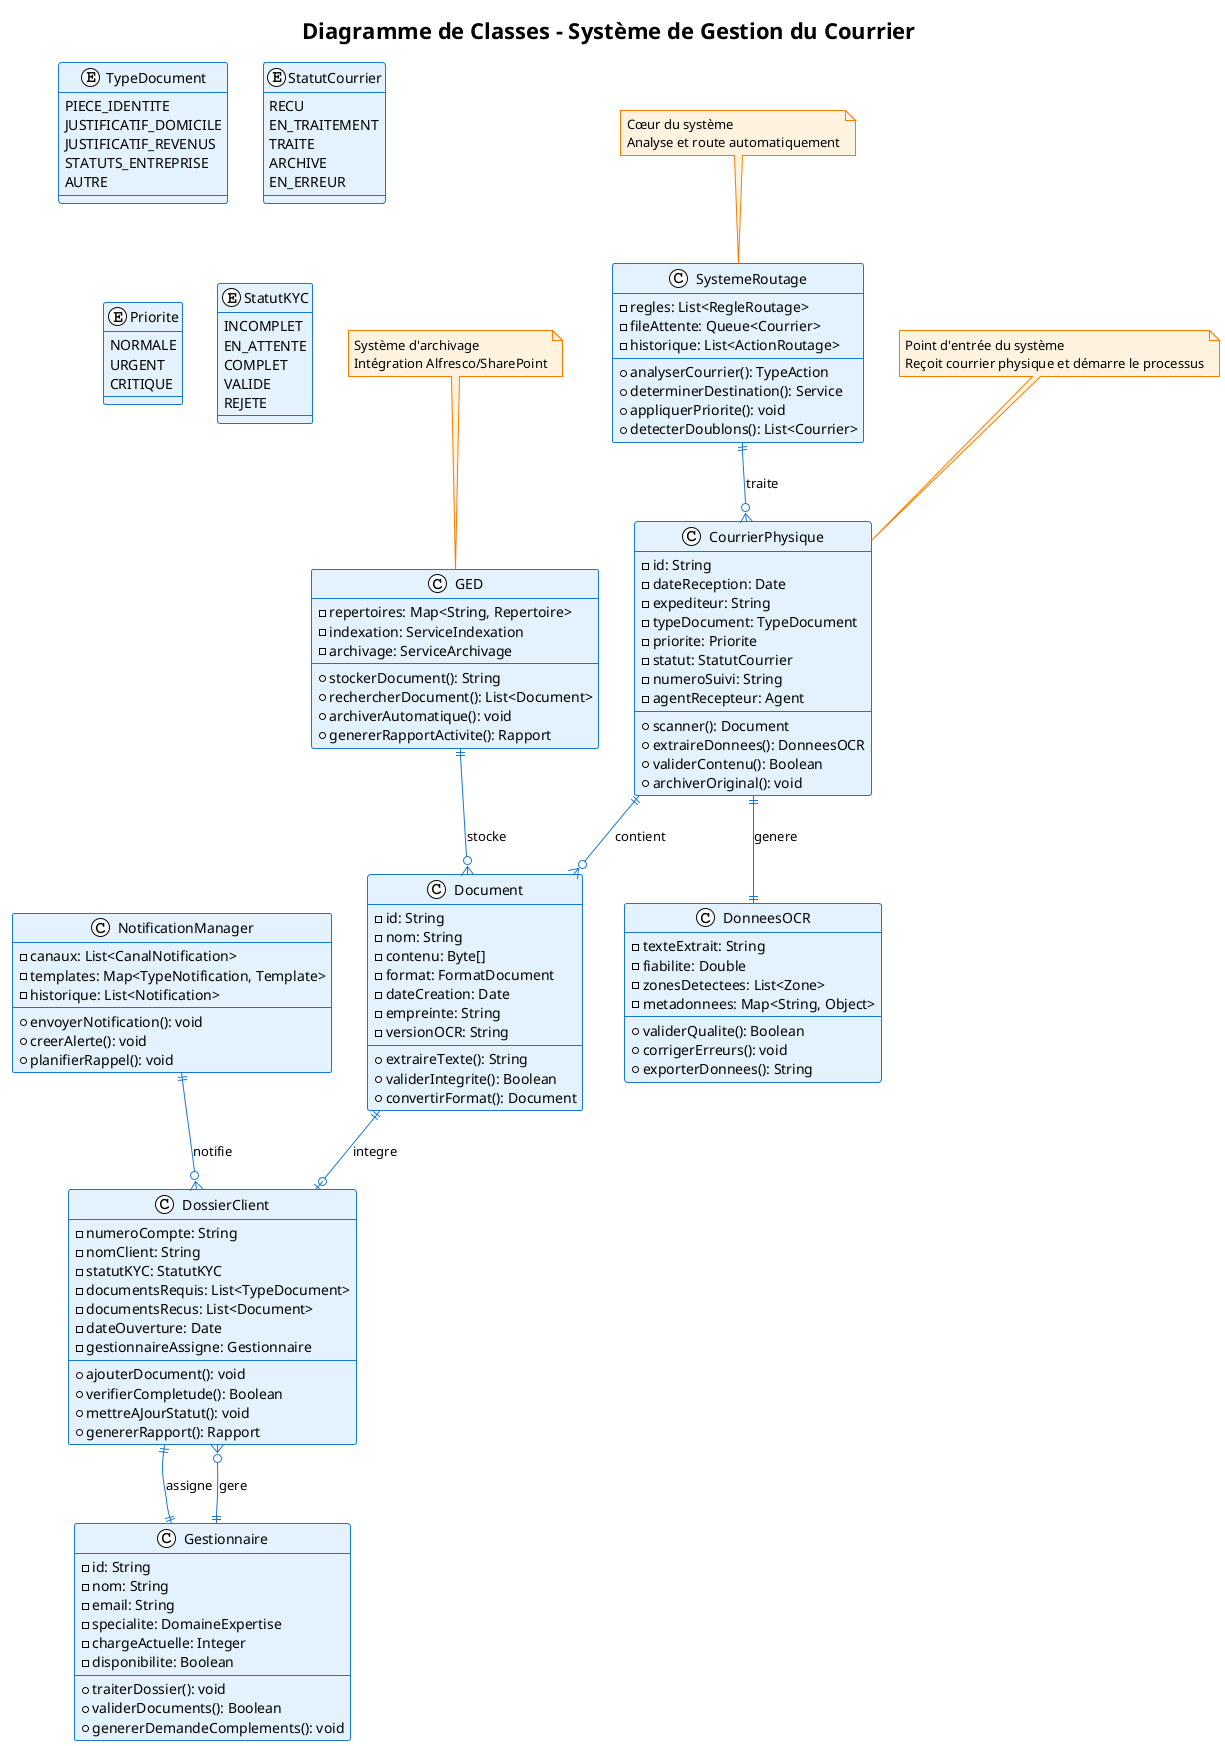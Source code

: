 @startuml Classe_SystemeGestionCourrier
!theme plain
skinparam backgroundColor #FFFFFF
skinparam class {
    BackgroundColor #E3F2FD
    BorderColor #1976D2
    ArrowColor #1976D2
}
skinparam note {
    BackgroundColor #FFF3E0
    BorderColor #F57C00
}

title Diagramme de Classes - Système de Gestion du Courrier

class CourrierPhysique {
    - id: String
    - dateReception: Date
    - expediteur: String
    - typeDocument: TypeDocument
    - priorite: Priorite
    - statut: StatutCourrier
    - numeroSuivi: String
    - agentRecepteur: Agent
    + scanner(): Document
    + extraireDonnees(): DonneesOCR
    + validerContenu(): Boolean
    + archiverOriginal(): void
}

class Document {
    - id: String
    - nom: String
    - contenu: Byte[]
    - format: FormatDocument
    - dateCreation: Date
    - empreinte: String
    - versionOCR: String
    + extraireTexte(): String
    + validerIntegrite(): Boolean
    + convertirFormat(): Document
}

class DonneesOCR {
    - texteExtrait: String
    - fiabilite: Double
    - zonesDetectees: List<Zone>
    - metadonnees: Map<String, Object>
    + validerQualite(): Boolean
    + corrigerErreurs(): void
    + exporterDonnees(): String
}

class DossierClient {
    - numeroCompte: String
    - nomClient: String
    - statutKYC: StatutKYC
    - documentsRequis: List<TypeDocument>
    - documentsRecus: List<Document>
    - dateOuverture: Date
    - gestionnaireAssigne: Gestionnaire
    + ajouterDocument(): void
    + verifierCompletude(): Boolean
    + mettreAJourStatut(): void
    + genererRapport(): Rapport
}

class Gestionnaire {
    - id: String
    - nom: String
    - email: String
    - specialite: DomaineExpertise
    - chargeActuelle: Integer
    - disponibilite: Boolean
    + traiterDossier(): void
    + validerDocuments(): Boolean
    + genererDemandeComplements(): void
}

class SystemeRoutage {
    - regles: List<RegleRoutage>
    - fileAttente: Queue<Courrier>
    - historique: List<ActionRoutage>
    + analyserCourrier(): TypeAction
    + determinerDestination(): Service
    + appliquerPriorite(): void
    + detecterDoublons(): List<Courrier>
}

class NotificationManager {
    - canaux: List<CanalNotification>
    - templates: Map<TypeNotification, Template>
    - historique: List<Notification>
    + envoyerNotification(): void
    + creerAlerte(): void
    + planifierRappel(): void
}

class GED {
    - repertoires: Map<String, Repertoire>
    - indexation: ServiceIndexation
    - archivage: ServiceArchivage
    + stockerDocument(): String
    + rechercherDocument(): List<Document>
    + archiverAutomatique(): void
    + genererRapportActivite(): Rapport
}

enum TypeDocument {
    PIECE_IDENTITE
    JUSTIFICATIF_DOMICILE
    JUSTIFICATIF_REVENUS
    STATUTS_ENTREPRISE
    AUTRE
}

enum StatutCourrier {
    RECU
    EN_TRAITEMENT
    TRAITE
    ARCHIVE
    EN_ERREUR
}

enum Priorite {
    NORMALE
    URGENT
    CRITIQUE
}

enum StatutKYC {
    INCOMPLET
    EN_ATTENTE
    COMPLET
    VALIDE
    REJETE
}

' Relations
CourrierPhysique ||--o{ Document : contient
CourrierPhysique ||--|| DonneesOCR : genere
Document ||--o| DossierClient : integre
DossierClient ||--|| Gestionnaire : assigne
SystemeRoutage ||--o{ CourrierPhysique : traite
NotificationManager ||--o{ DossierClient : notifie
GED ||--o{ Document : stocke
Gestionnaire ||--o{ DossierClient : gere

note top of CourrierPhysique : Point d'entrée du système\nReçoit courrier physique et démarre le processus
note top of SystemeRoutage : Cœur du système\nAnalyse et route automatiquement
note top of GED : Système d'archivage\nIntégration Alfresco/SharePoint

@enduml